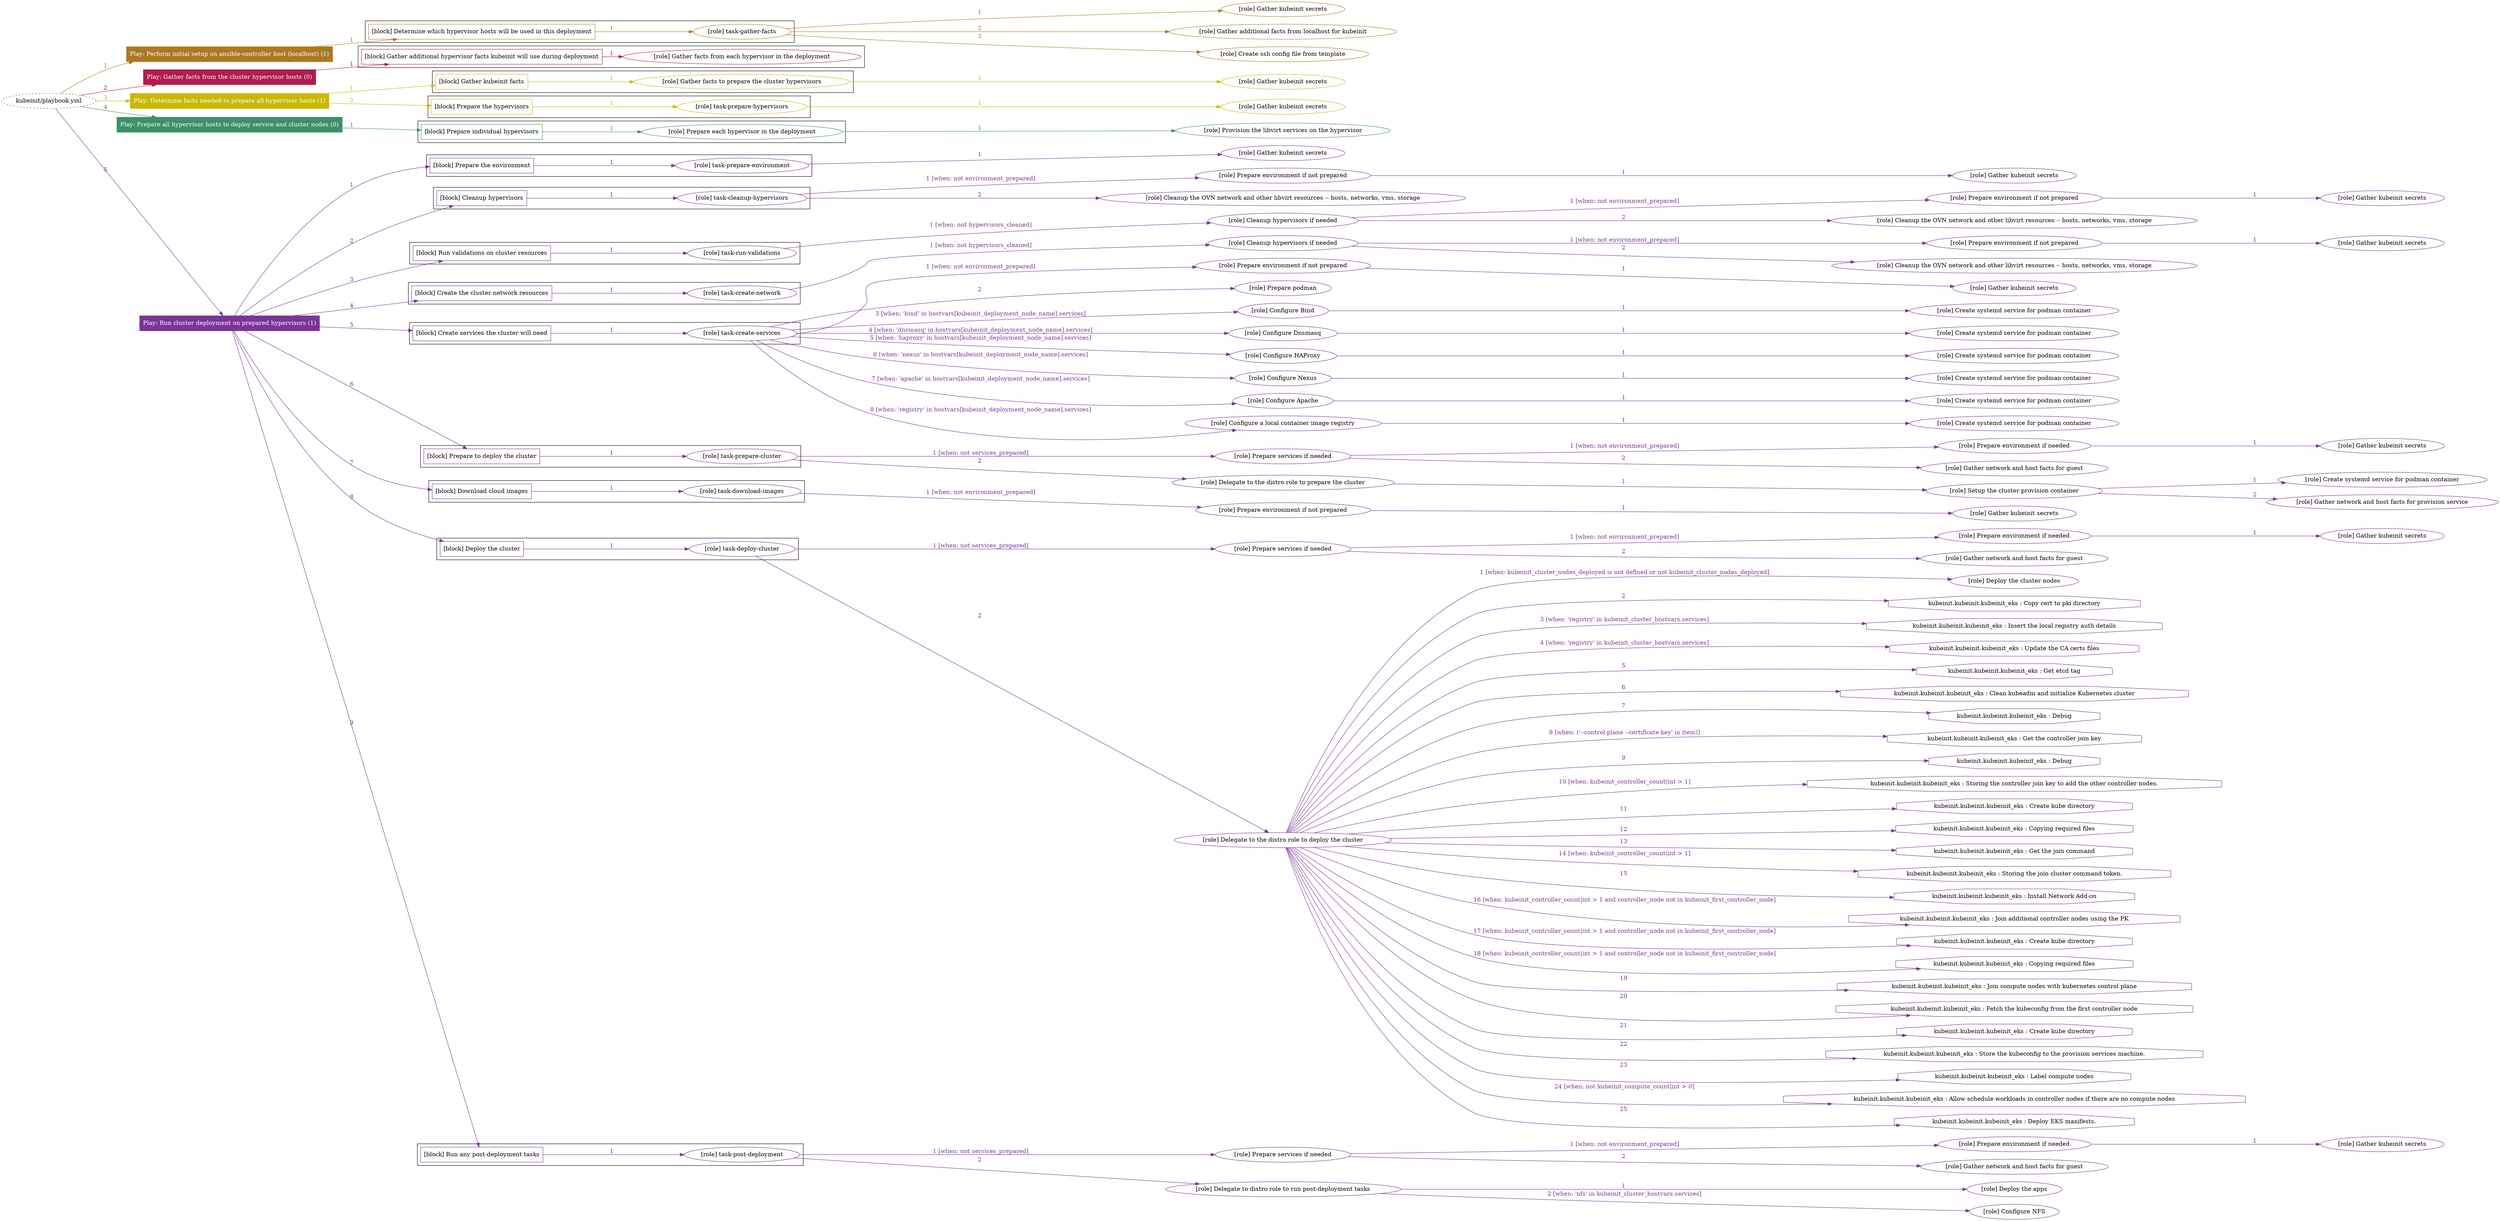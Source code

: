 digraph {
	graph [concentrate=true ordering=in rankdir=LR ratio=fill]
	edge [esep=5 sep=10]
	"kubeinit/playbook.yml" [URL="/home/runner/work/kubeinit/kubeinit/kubeinit/playbook.yml" id=playbook_1a8a2851 style=dotted]
	play_fe8d62de [label="Play: Perform initial setup on ansible-controller host (localhost) (1)" URL="/home/runner/work/kubeinit/kubeinit/kubeinit/playbook.yml" color="#aa7922" fontcolor="#ffffff" id=play_fe8d62de shape=box style=filled tooltip=localhost]
	"kubeinit/playbook.yml" -> play_fe8d62de [label="1 " color="#aa7922" fontcolor="#aa7922" id=edge_23a769c0 labeltooltip="1 " tooltip="1 "]
	subgraph "Gather kubeinit secrets" {
		role_30cdabb9 [label="[role] Gather kubeinit secrets" URL="/home/runner/.ansible/collections/ansible_collections/kubeinit/kubeinit/roles/kubeinit_prepare/tasks/build_hypervisors_group.yml" color="#aa7922" id=role_30cdabb9 tooltip="Gather kubeinit secrets"]
	}
	subgraph "Gather additional facts from localhost for kubeinit" {
		role_3f13ff80 [label="[role] Gather additional facts from localhost for kubeinit" URL="/home/runner/.ansible/collections/ansible_collections/kubeinit/kubeinit/roles/kubeinit_prepare/tasks/build_hypervisors_group.yml" color="#aa7922" id=role_3f13ff80 tooltip="Gather additional facts from localhost for kubeinit"]
	}
	subgraph "Create ssh config file from template" {
		role_cc84edf6 [label="[role] Create ssh config file from template" URL="/home/runner/.ansible/collections/ansible_collections/kubeinit/kubeinit/roles/kubeinit_prepare/tasks/build_hypervisors_group.yml" color="#aa7922" id=role_cc84edf6 tooltip="Create ssh config file from template"]
	}
	subgraph "task-gather-facts" {
		role_37b252c6 [label="[role] task-gather-facts" URL="/home/runner/work/kubeinit/kubeinit/kubeinit/playbook.yml" color="#aa7922" id=role_37b252c6 tooltip="task-gather-facts"]
		role_37b252c6 -> role_30cdabb9 [label="1 " color="#aa7922" fontcolor="#aa7922" id=edge_627e1d7a labeltooltip="1 " tooltip="1 "]
		role_37b252c6 -> role_3f13ff80 [label="2 " color="#aa7922" fontcolor="#aa7922" id=edge_0768d23d labeltooltip="2 " tooltip="2 "]
		role_37b252c6 -> role_cc84edf6 [label="3 " color="#aa7922" fontcolor="#aa7922" id=edge_e5eec1fd labeltooltip="3 " tooltip="3 "]
	}
	subgraph "Play: Perform initial setup on ansible-controller host (localhost) (1)" {
		play_fe8d62de -> block_21991f1e [label=1 color="#aa7922" fontcolor="#aa7922" id=edge_6832de8d labeltooltip=1 tooltip=1]
		subgraph cluster_block_21991f1e {
			block_21991f1e [label="[block] Determine which hypervisor hosts will be used in this deployment" URL="/home/runner/work/kubeinit/kubeinit/kubeinit/playbook.yml" color="#aa7922" id=block_21991f1e labeltooltip="Determine which hypervisor hosts will be used in this deployment" shape=box tooltip="Determine which hypervisor hosts will be used in this deployment"]
			block_21991f1e -> role_37b252c6 [label="1 " color="#aa7922" fontcolor="#aa7922" id=edge_5892e150 labeltooltip="1 " tooltip="1 "]
		}
	}
	play_1b2e7450 [label="Play: Gather facts from the cluster hypervisor hosts (0)" URL="/home/runner/work/kubeinit/kubeinit/kubeinit/playbook.yml" color="#b11b50" fontcolor="#ffffff" id=play_1b2e7450 shape=box style=filled tooltip="Play: Gather facts from the cluster hypervisor hosts (0)"]
	"kubeinit/playbook.yml" -> play_1b2e7450 [label="2 " color="#b11b50" fontcolor="#b11b50" id=edge_71e641ff labeltooltip="2 " tooltip="2 "]
	subgraph "Gather facts from each hypervisor in the deployment" {
		role_56091ed5 [label="[role] Gather facts from each hypervisor in the deployment" URL="/home/runner/work/kubeinit/kubeinit/kubeinit/playbook.yml" color="#b11b50" id=role_56091ed5 tooltip="Gather facts from each hypervisor in the deployment"]
	}
	subgraph "Play: Gather facts from the cluster hypervisor hosts (0)" {
		play_1b2e7450 -> block_94314550 [label=1 color="#b11b50" fontcolor="#b11b50" id=edge_a4bb5679 labeltooltip=1 tooltip=1]
		subgraph cluster_block_94314550 {
			block_94314550 [label="[block] Gather additional hypervisor facts kubeinit will use during deployment" URL="/home/runner/work/kubeinit/kubeinit/kubeinit/playbook.yml" color="#b11b50" id=block_94314550 labeltooltip="Gather additional hypervisor facts kubeinit will use during deployment" shape=box tooltip="Gather additional hypervisor facts kubeinit will use during deployment"]
			block_94314550 -> role_56091ed5 [label="1 " color="#b11b50" fontcolor="#b11b50" id=edge_7a25f650 labeltooltip="1 " tooltip="1 "]
		}
	}
	play_77755df2 [label="Play: Determine facts needed to prepare all hypervisor hosts (1)" URL="/home/runner/work/kubeinit/kubeinit/kubeinit/playbook.yml" color="#c9b803" fontcolor="#ffffff" id=play_77755df2 shape=box style=filled tooltip=localhost]
	"kubeinit/playbook.yml" -> play_77755df2 [label="3 " color="#c9b803" fontcolor="#c9b803" id=edge_9c24d6e3 labeltooltip="3 " tooltip="3 "]
	subgraph "Gather kubeinit secrets" {
		role_dc6f61af [label="[role] Gather kubeinit secrets" URL="/home/runner/.ansible/collections/ansible_collections/kubeinit/kubeinit/roles/kubeinit_prepare/tasks/gather_kubeinit_facts.yml" color="#c9b803" id=role_dc6f61af tooltip="Gather kubeinit secrets"]
	}
	subgraph "Gather facts to prepare the cluster hypervisors" {
		role_a76ed649 [label="[role] Gather facts to prepare the cluster hypervisors" URL="/home/runner/work/kubeinit/kubeinit/kubeinit/playbook.yml" color="#c9b803" id=role_a76ed649 tooltip="Gather facts to prepare the cluster hypervisors"]
		role_a76ed649 -> role_dc6f61af [label="1 " color="#c9b803" fontcolor="#c9b803" id=edge_5e822cd6 labeltooltip="1 " tooltip="1 "]
	}
	subgraph "Gather kubeinit secrets" {
		role_7ad9f9c7 [label="[role] Gather kubeinit secrets" URL="/home/runner/.ansible/collections/ansible_collections/kubeinit/kubeinit/roles/kubeinit_prepare/tasks/gather_kubeinit_facts.yml" color="#c9b803" id=role_7ad9f9c7 tooltip="Gather kubeinit secrets"]
	}
	subgraph "task-prepare-hypervisors" {
		role_388ca096 [label="[role] task-prepare-hypervisors" URL="/home/runner/work/kubeinit/kubeinit/kubeinit/playbook.yml" color="#c9b803" id=role_388ca096 tooltip="task-prepare-hypervisors"]
		role_388ca096 -> role_7ad9f9c7 [label="1 " color="#c9b803" fontcolor="#c9b803" id=edge_8dc54f8a labeltooltip="1 " tooltip="1 "]
	}
	subgraph "Play: Determine facts needed to prepare all hypervisor hosts (1)" {
		play_77755df2 -> block_c2ceccaa [label=1 color="#c9b803" fontcolor="#c9b803" id=edge_facdfe4c labeltooltip=1 tooltip=1]
		subgraph cluster_block_c2ceccaa {
			block_c2ceccaa [label="[block] Gather kubeinit facts" URL="/home/runner/work/kubeinit/kubeinit/kubeinit/playbook.yml" color="#c9b803" id=block_c2ceccaa labeltooltip="Gather kubeinit facts" shape=box tooltip="Gather kubeinit facts"]
			block_c2ceccaa -> role_a76ed649 [label="1 " color="#c9b803" fontcolor="#c9b803" id=edge_11f92ef0 labeltooltip="1 " tooltip="1 "]
		}
		play_77755df2 -> block_1a76862b [label=2 color="#c9b803" fontcolor="#c9b803" id=edge_fca70709 labeltooltip=2 tooltip=2]
		subgraph cluster_block_1a76862b {
			block_1a76862b [label="[block] Prepare the hypervisors" URL="/home/runner/work/kubeinit/kubeinit/kubeinit/playbook.yml" color="#c9b803" id=block_1a76862b labeltooltip="Prepare the hypervisors" shape=box tooltip="Prepare the hypervisors"]
			block_1a76862b -> role_388ca096 [label="1 " color="#c9b803" fontcolor="#c9b803" id=edge_b5d13940 labeltooltip="1 " tooltip="1 "]
		}
	}
	play_69ced773 [label="Play: Prepare all hypervisor hosts to deploy service and cluster nodes (0)" URL="/home/runner/work/kubeinit/kubeinit/kubeinit/playbook.yml" color="#3c9067" fontcolor="#ffffff" id=play_69ced773 shape=box style=filled tooltip="Play: Prepare all hypervisor hosts to deploy service and cluster nodes (0)"]
	"kubeinit/playbook.yml" -> play_69ced773 [label="4 " color="#3c9067" fontcolor="#3c9067" id=edge_d0803cbe labeltooltip="4 " tooltip="4 "]
	subgraph "Provision the libvirt services on the hypervisor" {
		role_0e30ea04 [label="[role] Provision the libvirt services on the hypervisor" URL="/home/runner/.ansible/collections/ansible_collections/kubeinit/kubeinit/roles/kubeinit_prepare/tasks/prepare_hypervisor.yml" color="#3c9067" id=role_0e30ea04 tooltip="Provision the libvirt services on the hypervisor"]
	}
	subgraph "Prepare each hypervisor in the deployment" {
		role_643b20dd [label="[role] Prepare each hypervisor in the deployment" URL="/home/runner/work/kubeinit/kubeinit/kubeinit/playbook.yml" color="#3c9067" id=role_643b20dd tooltip="Prepare each hypervisor in the deployment"]
		role_643b20dd -> role_0e30ea04 [label="1 " color="#3c9067" fontcolor="#3c9067" id=edge_5700acd4 labeltooltip="1 " tooltip="1 "]
	}
	subgraph "Play: Prepare all hypervisor hosts to deploy service and cluster nodes (0)" {
		play_69ced773 -> block_22a3a874 [label=1 color="#3c9067" fontcolor="#3c9067" id=edge_dec5ad4d labeltooltip=1 tooltip=1]
		subgraph cluster_block_22a3a874 {
			block_22a3a874 [label="[block] Prepare individual hypervisors" URL="/home/runner/work/kubeinit/kubeinit/kubeinit/playbook.yml" color="#3c9067" id=block_22a3a874 labeltooltip="Prepare individual hypervisors" shape=box tooltip="Prepare individual hypervisors"]
			block_22a3a874 -> role_643b20dd [label="1 " color="#3c9067" fontcolor="#3c9067" id=edge_1ec5c4b7 labeltooltip="1 " tooltip="1 "]
		}
	}
	play_08fa262e [label="Play: Run cluster deployment on prepared hypervisors (1)" URL="/home/runner/work/kubeinit/kubeinit/kubeinit/playbook.yml" color="#7b3498" fontcolor="#ffffff" id=play_08fa262e shape=box style=filled tooltip=localhost]
	"kubeinit/playbook.yml" -> play_08fa262e [label="5 " color="#7b3498" fontcolor="#7b3498" id=edge_b9a23a12 labeltooltip="5 " tooltip="5 "]
	subgraph "Gather kubeinit secrets" {
		role_fbf45161 [label="[role] Gather kubeinit secrets" URL="/home/runner/.ansible/collections/ansible_collections/kubeinit/kubeinit/roles/kubeinit_prepare/tasks/gather_kubeinit_facts.yml" color="#7b3498" id=role_fbf45161 tooltip="Gather kubeinit secrets"]
	}
	subgraph "task-prepare-environment" {
		role_520de539 [label="[role] task-prepare-environment" URL="/home/runner/work/kubeinit/kubeinit/kubeinit/playbook.yml" color="#7b3498" id=role_520de539 tooltip="task-prepare-environment"]
		role_520de539 -> role_fbf45161 [label="1 " color="#7b3498" fontcolor="#7b3498" id=edge_dbe04456 labeltooltip="1 " tooltip="1 "]
	}
	subgraph "Gather kubeinit secrets" {
		role_7ee82aa1 [label="[role] Gather kubeinit secrets" URL="/home/runner/.ansible/collections/ansible_collections/kubeinit/kubeinit/roles/kubeinit_prepare/tasks/gather_kubeinit_facts.yml" color="#7b3498" id=role_7ee82aa1 tooltip="Gather kubeinit secrets"]
	}
	subgraph "Prepare environment if not prepared" {
		role_c8ae3138 [label="[role] Prepare environment if not prepared" URL="/home/runner/.ansible/collections/ansible_collections/kubeinit/kubeinit/roles/kubeinit_prepare/tasks/cleanup_hypervisors.yml" color="#7b3498" id=role_c8ae3138 tooltip="Prepare environment if not prepared"]
		role_c8ae3138 -> role_7ee82aa1 [label="1 " color="#7b3498" fontcolor="#7b3498" id=edge_6ccfce2a labeltooltip="1 " tooltip="1 "]
	}
	subgraph "Cleanup the OVN network and other libvirt resources -- hosts, networks, vms, storage" {
		role_e1d4653f [label="[role] Cleanup the OVN network and other libvirt resources -- hosts, networks, vms, storage" URL="/home/runner/.ansible/collections/ansible_collections/kubeinit/kubeinit/roles/kubeinit_prepare/tasks/cleanup_hypervisors.yml" color="#7b3498" id=role_e1d4653f tooltip="Cleanup the OVN network and other libvirt resources -- hosts, networks, vms, storage"]
	}
	subgraph "task-cleanup-hypervisors" {
		role_9fee3068 [label="[role] task-cleanup-hypervisors" URL="/home/runner/work/kubeinit/kubeinit/kubeinit/playbook.yml" color="#7b3498" id=role_9fee3068 tooltip="task-cleanup-hypervisors"]
		role_9fee3068 -> role_c8ae3138 [label="1 [when: not environment_prepared]" color="#7b3498" fontcolor="#7b3498" id=edge_cc8dd5b0 labeltooltip="1 [when: not environment_prepared]" tooltip="1 [when: not environment_prepared]"]
		role_9fee3068 -> role_e1d4653f [label="2 " color="#7b3498" fontcolor="#7b3498" id=edge_ff75c5af labeltooltip="2 " tooltip="2 "]
	}
	subgraph "Gather kubeinit secrets" {
		role_ffbe9a4e [label="[role] Gather kubeinit secrets" URL="/home/runner/.ansible/collections/ansible_collections/kubeinit/kubeinit/roles/kubeinit_prepare/tasks/gather_kubeinit_facts.yml" color="#7b3498" id=role_ffbe9a4e tooltip="Gather kubeinit secrets"]
	}
	subgraph "Prepare environment if not prepared" {
		role_936b2efb [label="[role] Prepare environment if not prepared" URL="/home/runner/.ansible/collections/ansible_collections/kubeinit/kubeinit/roles/kubeinit_prepare/tasks/cleanup_hypervisors.yml" color="#7b3498" id=role_936b2efb tooltip="Prepare environment if not prepared"]
		role_936b2efb -> role_ffbe9a4e [label="1 " color="#7b3498" fontcolor="#7b3498" id=edge_748f2d95 labeltooltip="1 " tooltip="1 "]
	}
	subgraph "Cleanup the OVN network and other libvirt resources -- hosts, networks, vms, storage" {
		role_246c181d [label="[role] Cleanup the OVN network and other libvirt resources -- hosts, networks, vms, storage" URL="/home/runner/.ansible/collections/ansible_collections/kubeinit/kubeinit/roles/kubeinit_prepare/tasks/cleanup_hypervisors.yml" color="#7b3498" id=role_246c181d tooltip="Cleanup the OVN network and other libvirt resources -- hosts, networks, vms, storage"]
	}
	subgraph "Cleanup hypervisors if needed" {
		role_ba901ce4 [label="[role] Cleanup hypervisors if needed" URL="/home/runner/.ansible/collections/ansible_collections/kubeinit/kubeinit/roles/kubeinit_validations/tasks/main.yml" color="#7b3498" id=role_ba901ce4 tooltip="Cleanup hypervisors if needed"]
		role_ba901ce4 -> role_936b2efb [label="1 [when: not environment_prepared]" color="#7b3498" fontcolor="#7b3498" id=edge_bf5ce8ee labeltooltip="1 [when: not environment_prepared]" tooltip="1 [when: not environment_prepared]"]
		role_ba901ce4 -> role_246c181d [label="2 " color="#7b3498" fontcolor="#7b3498" id=edge_02fbaa90 labeltooltip="2 " tooltip="2 "]
	}
	subgraph "task-run-validations" {
		role_fd7c17ad [label="[role] task-run-validations" URL="/home/runner/work/kubeinit/kubeinit/kubeinit/playbook.yml" color="#7b3498" id=role_fd7c17ad tooltip="task-run-validations"]
		role_fd7c17ad -> role_ba901ce4 [label="1 [when: not hypervisors_cleaned]" color="#7b3498" fontcolor="#7b3498" id=edge_7dfc23fc labeltooltip="1 [when: not hypervisors_cleaned]" tooltip="1 [when: not hypervisors_cleaned]"]
	}
	subgraph "Gather kubeinit secrets" {
		role_c92fddf8 [label="[role] Gather kubeinit secrets" URL="/home/runner/.ansible/collections/ansible_collections/kubeinit/kubeinit/roles/kubeinit_prepare/tasks/gather_kubeinit_facts.yml" color="#7b3498" id=role_c92fddf8 tooltip="Gather kubeinit secrets"]
	}
	subgraph "Prepare environment if not prepared" {
		role_fa8663da [label="[role] Prepare environment if not prepared" URL="/home/runner/.ansible/collections/ansible_collections/kubeinit/kubeinit/roles/kubeinit_prepare/tasks/cleanup_hypervisors.yml" color="#7b3498" id=role_fa8663da tooltip="Prepare environment if not prepared"]
		role_fa8663da -> role_c92fddf8 [label="1 " color="#7b3498" fontcolor="#7b3498" id=edge_f35f9853 labeltooltip="1 " tooltip="1 "]
	}
	subgraph "Cleanup the OVN network and other libvirt resources -- hosts, networks, vms, storage" {
		role_dfb91f49 [label="[role] Cleanup the OVN network and other libvirt resources -- hosts, networks, vms, storage" URL="/home/runner/.ansible/collections/ansible_collections/kubeinit/kubeinit/roles/kubeinit_prepare/tasks/cleanup_hypervisors.yml" color="#7b3498" id=role_dfb91f49 tooltip="Cleanup the OVN network and other libvirt resources -- hosts, networks, vms, storage"]
	}
	subgraph "Cleanup hypervisors if needed" {
		role_6a065ba1 [label="[role] Cleanup hypervisors if needed" URL="/home/runner/.ansible/collections/ansible_collections/kubeinit/kubeinit/roles/kubeinit_libvirt/tasks/create_network.yml" color="#7b3498" id=role_6a065ba1 tooltip="Cleanup hypervisors if needed"]
		role_6a065ba1 -> role_fa8663da [label="1 [when: not environment_prepared]" color="#7b3498" fontcolor="#7b3498" id=edge_48b82196 labeltooltip="1 [when: not environment_prepared]" tooltip="1 [when: not environment_prepared]"]
		role_6a065ba1 -> role_dfb91f49 [label="2 " color="#7b3498" fontcolor="#7b3498" id=edge_4d7ae048 labeltooltip="2 " tooltip="2 "]
	}
	subgraph "task-create-network" {
		role_d7a7afc4 [label="[role] task-create-network" URL="/home/runner/work/kubeinit/kubeinit/kubeinit/playbook.yml" color="#7b3498" id=role_d7a7afc4 tooltip="task-create-network"]
		role_d7a7afc4 -> role_6a065ba1 [label="1 [when: not hypervisors_cleaned]" color="#7b3498" fontcolor="#7b3498" id=edge_88b3dd0c labeltooltip="1 [when: not hypervisors_cleaned]" tooltip="1 [when: not hypervisors_cleaned]"]
	}
	subgraph "Gather kubeinit secrets" {
		role_d1ab7932 [label="[role] Gather kubeinit secrets" URL="/home/runner/.ansible/collections/ansible_collections/kubeinit/kubeinit/roles/kubeinit_prepare/tasks/gather_kubeinit_facts.yml" color="#7b3498" id=role_d1ab7932 tooltip="Gather kubeinit secrets"]
	}
	subgraph "Prepare environment if not prepared" {
		role_82a73b5a [label="[role] Prepare environment if not prepared" URL="/home/runner/.ansible/collections/ansible_collections/kubeinit/kubeinit/roles/kubeinit_services/tasks/main.yml" color="#7b3498" id=role_82a73b5a tooltip="Prepare environment if not prepared"]
		role_82a73b5a -> role_d1ab7932 [label="1 " color="#7b3498" fontcolor="#7b3498" id=edge_028330a9 labeltooltip="1 " tooltip="1 "]
	}
	subgraph "Prepare podman" {
		role_de242ac4 [label="[role] Prepare podman" URL="/home/runner/.ansible/collections/ansible_collections/kubeinit/kubeinit/roles/kubeinit_services/tasks/00_create_service_pod.yml" color="#7b3498" id=role_de242ac4 tooltip="Prepare podman"]
	}
	subgraph "Create systemd service for podman container" {
		role_635b6457 [label="[role] Create systemd service for podman container" URL="/home/runner/.ansible/collections/ansible_collections/kubeinit/kubeinit/roles/kubeinit_bind/tasks/main.yml" color="#7b3498" id=role_635b6457 tooltip="Create systemd service for podman container"]
	}
	subgraph "Configure Bind" {
		role_ce3b9ea9 [label="[role] Configure Bind" URL="/home/runner/.ansible/collections/ansible_collections/kubeinit/kubeinit/roles/kubeinit_services/tasks/start_services_containers.yml" color="#7b3498" id=role_ce3b9ea9 tooltip="Configure Bind"]
		role_ce3b9ea9 -> role_635b6457 [label="1 " color="#7b3498" fontcolor="#7b3498" id=edge_1695a56c labeltooltip="1 " tooltip="1 "]
	}
	subgraph "Create systemd service for podman container" {
		role_ee2e11b7 [label="[role] Create systemd service for podman container" URL="/home/runner/.ansible/collections/ansible_collections/kubeinit/kubeinit/roles/kubeinit_dnsmasq/tasks/main.yml" color="#7b3498" id=role_ee2e11b7 tooltip="Create systemd service for podman container"]
	}
	subgraph "Configure Dnsmasq" {
		role_18ed0b05 [label="[role] Configure Dnsmasq" URL="/home/runner/.ansible/collections/ansible_collections/kubeinit/kubeinit/roles/kubeinit_services/tasks/start_services_containers.yml" color="#7b3498" id=role_18ed0b05 tooltip="Configure Dnsmasq"]
		role_18ed0b05 -> role_ee2e11b7 [label="1 " color="#7b3498" fontcolor="#7b3498" id=edge_aae00d03 labeltooltip="1 " tooltip="1 "]
	}
	subgraph "Create systemd service for podman container" {
		role_7b64cd11 [label="[role] Create systemd service for podman container" URL="/home/runner/.ansible/collections/ansible_collections/kubeinit/kubeinit/roles/kubeinit_haproxy/tasks/main.yml" color="#7b3498" id=role_7b64cd11 tooltip="Create systemd service for podman container"]
	}
	subgraph "Configure HAProxy" {
		role_4f1e08f2 [label="[role] Configure HAProxy" URL="/home/runner/.ansible/collections/ansible_collections/kubeinit/kubeinit/roles/kubeinit_services/tasks/start_services_containers.yml" color="#7b3498" id=role_4f1e08f2 tooltip="Configure HAProxy"]
		role_4f1e08f2 -> role_7b64cd11 [label="1 " color="#7b3498" fontcolor="#7b3498" id=edge_ad4f1744 labeltooltip="1 " tooltip="1 "]
	}
	subgraph "Create systemd service for podman container" {
		role_dcd6bc36 [label="[role] Create systemd service for podman container" URL="/home/runner/.ansible/collections/ansible_collections/kubeinit/kubeinit/roles/kubeinit_nexus/tasks/main.yml" color="#7b3498" id=role_dcd6bc36 tooltip="Create systemd service for podman container"]
	}
	subgraph "Configure Nexus" {
		role_59ea710e [label="[role] Configure Nexus" URL="/home/runner/.ansible/collections/ansible_collections/kubeinit/kubeinit/roles/kubeinit_services/tasks/start_services_containers.yml" color="#7b3498" id=role_59ea710e tooltip="Configure Nexus"]
		role_59ea710e -> role_dcd6bc36 [label="1 " color="#7b3498" fontcolor="#7b3498" id=edge_43a75f67 labeltooltip="1 " tooltip="1 "]
	}
	subgraph "Create systemd service for podman container" {
		role_12c18d49 [label="[role] Create systemd service for podman container" URL="/home/runner/.ansible/collections/ansible_collections/kubeinit/kubeinit/roles/kubeinit_apache/tasks/main.yml" color="#7b3498" id=role_12c18d49 tooltip="Create systemd service for podman container"]
	}
	subgraph "Configure Apache" {
		role_b34fe4e0 [label="[role] Configure Apache" URL="/home/runner/.ansible/collections/ansible_collections/kubeinit/kubeinit/roles/kubeinit_services/tasks/start_services_containers.yml" color="#7b3498" id=role_b34fe4e0 tooltip="Configure Apache"]
		role_b34fe4e0 -> role_12c18d49 [label="1 " color="#7b3498" fontcolor="#7b3498" id=edge_3ad3bb2f labeltooltip="1 " tooltip="1 "]
	}
	subgraph "Create systemd service for podman container" {
		role_bded1ba2 [label="[role] Create systemd service for podman container" URL="/home/runner/.ansible/collections/ansible_collections/kubeinit/kubeinit/roles/kubeinit_registry/tasks/main.yml" color="#7b3498" id=role_bded1ba2 tooltip="Create systemd service for podman container"]
	}
	subgraph "Configure a local container image registry" {
		role_f1da9fb5 [label="[role] Configure a local container image registry" URL="/home/runner/.ansible/collections/ansible_collections/kubeinit/kubeinit/roles/kubeinit_services/tasks/start_services_containers.yml" color="#7b3498" id=role_f1da9fb5 tooltip="Configure a local container image registry"]
		role_f1da9fb5 -> role_bded1ba2 [label="1 " color="#7b3498" fontcolor="#7b3498" id=edge_e4596662 labeltooltip="1 " tooltip="1 "]
	}
	subgraph "task-create-services" {
		role_633ff90b [label="[role] task-create-services" URL="/home/runner/work/kubeinit/kubeinit/kubeinit/playbook.yml" color="#7b3498" id=role_633ff90b tooltip="task-create-services"]
		role_633ff90b -> role_82a73b5a [label="1 [when: not environment_prepared]" color="#7b3498" fontcolor="#7b3498" id=edge_7b59d245 labeltooltip="1 [when: not environment_prepared]" tooltip="1 [when: not environment_prepared]"]
		role_633ff90b -> role_de242ac4 [label="2 " color="#7b3498" fontcolor="#7b3498" id=edge_42ae9b5e labeltooltip="2 " tooltip="2 "]
		role_633ff90b -> role_ce3b9ea9 [label="3 [when: 'bind' in hostvars[kubeinit_deployment_node_name].services]" color="#7b3498" fontcolor="#7b3498" id=edge_3b4d898e labeltooltip="3 [when: 'bind' in hostvars[kubeinit_deployment_node_name].services]" tooltip="3 [when: 'bind' in hostvars[kubeinit_deployment_node_name].services]"]
		role_633ff90b -> role_18ed0b05 [label="4 [when: 'dnsmasq' in hostvars[kubeinit_deployment_node_name].services]" color="#7b3498" fontcolor="#7b3498" id=edge_1112b777 labeltooltip="4 [when: 'dnsmasq' in hostvars[kubeinit_deployment_node_name].services]" tooltip="4 [when: 'dnsmasq' in hostvars[kubeinit_deployment_node_name].services]"]
		role_633ff90b -> role_4f1e08f2 [label="5 [when: 'haproxy' in hostvars[kubeinit_deployment_node_name].services]" color="#7b3498" fontcolor="#7b3498" id=edge_763a8a12 labeltooltip="5 [when: 'haproxy' in hostvars[kubeinit_deployment_node_name].services]" tooltip="5 [when: 'haproxy' in hostvars[kubeinit_deployment_node_name].services]"]
		role_633ff90b -> role_59ea710e [label="6 [when: 'nexus' in hostvars[kubeinit_deployment_node_name].services]" color="#7b3498" fontcolor="#7b3498" id=edge_20abea50 labeltooltip="6 [when: 'nexus' in hostvars[kubeinit_deployment_node_name].services]" tooltip="6 [when: 'nexus' in hostvars[kubeinit_deployment_node_name].services]"]
		role_633ff90b -> role_b34fe4e0 [label="7 [when: 'apache' in hostvars[kubeinit_deployment_node_name].services]" color="#7b3498" fontcolor="#7b3498" id=edge_04dcac96 labeltooltip="7 [when: 'apache' in hostvars[kubeinit_deployment_node_name].services]" tooltip="7 [when: 'apache' in hostvars[kubeinit_deployment_node_name].services]"]
		role_633ff90b -> role_f1da9fb5 [label="8 [when: 'registry' in hostvars[kubeinit_deployment_node_name].services]" color="#7b3498" fontcolor="#7b3498" id=edge_40f1a169 labeltooltip="8 [when: 'registry' in hostvars[kubeinit_deployment_node_name].services]" tooltip="8 [when: 'registry' in hostvars[kubeinit_deployment_node_name].services]"]
	}
	subgraph "Gather kubeinit secrets" {
		role_e815fe7e [label="[role] Gather kubeinit secrets" URL="/home/runner/.ansible/collections/ansible_collections/kubeinit/kubeinit/roles/kubeinit_prepare/tasks/gather_kubeinit_facts.yml" color="#7b3498" id=role_e815fe7e tooltip="Gather kubeinit secrets"]
	}
	subgraph "Prepare environment if needed" {
		role_bbfeb655 [label="[role] Prepare environment if needed" URL="/home/runner/.ansible/collections/ansible_collections/kubeinit/kubeinit/roles/kubeinit_services/tasks/prepare_services.yml" color="#7b3498" id=role_bbfeb655 tooltip="Prepare environment if needed"]
		role_bbfeb655 -> role_e815fe7e [label="1 " color="#7b3498" fontcolor="#7b3498" id=edge_f4a45bf0 labeltooltip="1 " tooltip="1 "]
	}
	subgraph "Gather network and host facts for guest" {
		role_31ab1605 [label="[role] Gather network and host facts for guest" URL="/home/runner/.ansible/collections/ansible_collections/kubeinit/kubeinit/roles/kubeinit_services/tasks/prepare_services.yml" color="#7b3498" id=role_31ab1605 tooltip="Gather network and host facts for guest"]
	}
	subgraph "Prepare services if needed" {
		role_f478c153 [label="[role] Prepare services if needed" URL="/home/runner/.ansible/collections/ansible_collections/kubeinit/kubeinit/roles/kubeinit_prepare/tasks/prepare_cluster.yml" color="#7b3498" id=role_f478c153 tooltip="Prepare services if needed"]
		role_f478c153 -> role_bbfeb655 [label="1 [when: not environment_prepared]" color="#7b3498" fontcolor="#7b3498" id=edge_30b06caa labeltooltip="1 [when: not environment_prepared]" tooltip="1 [when: not environment_prepared]"]
		role_f478c153 -> role_31ab1605 [label="2 " color="#7b3498" fontcolor="#7b3498" id=edge_eb025a5b labeltooltip="2 " tooltip="2 "]
	}
	subgraph "Create systemd service for podman container" {
		role_3c90d5ad [label="[role] Create systemd service for podman container" URL="/home/runner/.ansible/collections/ansible_collections/kubeinit/kubeinit/roles/kubeinit_services/tasks/create_provision_container.yml" color="#7b3498" id=role_3c90d5ad tooltip="Create systemd service for podman container"]
	}
	subgraph "Gather network and host facts for provision service" {
		role_ecf98a53 [label="[role] Gather network and host facts for provision service" URL="/home/runner/.ansible/collections/ansible_collections/kubeinit/kubeinit/roles/kubeinit_services/tasks/create_provision_container.yml" color="#7b3498" id=role_ecf98a53 tooltip="Gather network and host facts for provision service"]
	}
	subgraph "Setup the cluster provision container" {
		role_2864f144 [label="[role] Setup the cluster provision container" URL="/home/runner/.ansible/collections/ansible_collections/kubeinit/kubeinit/roles/kubeinit_eks/tasks/prepare_cluster.yml" color="#7b3498" id=role_2864f144 tooltip="Setup the cluster provision container"]
		role_2864f144 -> role_3c90d5ad [label="1 " color="#7b3498" fontcolor="#7b3498" id=edge_cf288fe4 labeltooltip="1 " tooltip="1 "]
		role_2864f144 -> role_ecf98a53 [label="2 " color="#7b3498" fontcolor="#7b3498" id=edge_2d3840e3 labeltooltip="2 " tooltip="2 "]
	}
	subgraph "Delegate to the distro role to prepare the cluster" {
		role_512e5aa5 [label="[role] Delegate to the distro role to prepare the cluster" URL="/home/runner/.ansible/collections/ansible_collections/kubeinit/kubeinit/roles/kubeinit_prepare/tasks/prepare_cluster.yml" color="#7b3498" id=role_512e5aa5 tooltip="Delegate to the distro role to prepare the cluster"]
		role_512e5aa5 -> role_2864f144 [label="1 " color="#7b3498" fontcolor="#7b3498" id=edge_33fba93f labeltooltip="1 " tooltip="1 "]
	}
	subgraph "task-prepare-cluster" {
		role_0e55793f [label="[role] task-prepare-cluster" URL="/home/runner/work/kubeinit/kubeinit/kubeinit/playbook.yml" color="#7b3498" id=role_0e55793f tooltip="task-prepare-cluster"]
		role_0e55793f -> role_f478c153 [label="1 [when: not services_prepared]" color="#7b3498" fontcolor="#7b3498" id=edge_5b6c0764 labeltooltip="1 [when: not services_prepared]" tooltip="1 [when: not services_prepared]"]
		role_0e55793f -> role_512e5aa5 [label="2 " color="#7b3498" fontcolor="#7b3498" id=edge_3cd4ac6e labeltooltip="2 " tooltip="2 "]
	}
	subgraph "Gather kubeinit secrets" {
		role_07fc0645 [label="[role] Gather kubeinit secrets" URL="/home/runner/.ansible/collections/ansible_collections/kubeinit/kubeinit/roles/kubeinit_prepare/tasks/gather_kubeinit_facts.yml" color="#7b3498" id=role_07fc0645 tooltip="Gather kubeinit secrets"]
	}
	subgraph "Prepare environment if not prepared" {
		role_007c85d9 [label="[role] Prepare environment if not prepared" URL="/home/runner/.ansible/collections/ansible_collections/kubeinit/kubeinit/roles/kubeinit_libvirt/tasks/download_cloud_images.yml" color="#7b3498" id=role_007c85d9 tooltip="Prepare environment if not prepared"]
		role_007c85d9 -> role_07fc0645 [label="1 " color="#7b3498" fontcolor="#7b3498" id=edge_b4648425 labeltooltip="1 " tooltip="1 "]
	}
	subgraph "task-download-images" {
		role_7f3a2048 [label="[role] task-download-images" URL="/home/runner/work/kubeinit/kubeinit/kubeinit/playbook.yml" color="#7b3498" id=role_7f3a2048 tooltip="task-download-images"]
		role_7f3a2048 -> role_007c85d9 [label="1 [when: not environment_prepared]" color="#7b3498" fontcolor="#7b3498" id=edge_cae4bf94 labeltooltip="1 [when: not environment_prepared]" tooltip="1 [when: not environment_prepared]"]
	}
	subgraph "Gather kubeinit secrets" {
		role_e916223e [label="[role] Gather kubeinit secrets" URL="/home/runner/.ansible/collections/ansible_collections/kubeinit/kubeinit/roles/kubeinit_prepare/tasks/gather_kubeinit_facts.yml" color="#7b3498" id=role_e916223e tooltip="Gather kubeinit secrets"]
	}
	subgraph "Prepare environment if needed" {
		role_7458a81d [label="[role] Prepare environment if needed" URL="/home/runner/.ansible/collections/ansible_collections/kubeinit/kubeinit/roles/kubeinit_services/tasks/prepare_services.yml" color="#7b3498" id=role_7458a81d tooltip="Prepare environment if needed"]
		role_7458a81d -> role_e916223e [label="1 " color="#7b3498" fontcolor="#7b3498" id=edge_20bfd8c5 labeltooltip="1 " tooltip="1 "]
	}
	subgraph "Gather network and host facts for guest" {
		role_501bc7b5 [label="[role] Gather network and host facts for guest" URL="/home/runner/.ansible/collections/ansible_collections/kubeinit/kubeinit/roles/kubeinit_services/tasks/prepare_services.yml" color="#7b3498" id=role_501bc7b5 tooltip="Gather network and host facts for guest"]
	}
	subgraph "Prepare services if needed" {
		role_55381862 [label="[role] Prepare services if needed" URL="/home/runner/.ansible/collections/ansible_collections/kubeinit/kubeinit/roles/kubeinit_prepare/tasks/deploy_cluster.yml" color="#7b3498" id=role_55381862 tooltip="Prepare services if needed"]
		role_55381862 -> role_7458a81d [label="1 [when: not environment_prepared]" color="#7b3498" fontcolor="#7b3498" id=edge_69d3d838 labeltooltip="1 [when: not environment_prepared]" tooltip="1 [when: not environment_prepared]"]
		role_55381862 -> role_501bc7b5 [label="2 " color="#7b3498" fontcolor="#7b3498" id=edge_dc9f39a5 labeltooltip="2 " tooltip="2 "]
	}
	subgraph "Deploy the cluster nodes" {
		role_ea71161c [label="[role] Deploy the cluster nodes" URL="/home/runner/.ansible/collections/ansible_collections/kubeinit/kubeinit/roles/kubeinit_eks/tasks/main.yml" color="#7b3498" id=role_ea71161c tooltip="Deploy the cluster nodes"]
	}
	subgraph "Delegate to the distro role to deploy the cluster" {
		role_b051e406 [label="[role] Delegate to the distro role to deploy the cluster" URL="/home/runner/.ansible/collections/ansible_collections/kubeinit/kubeinit/roles/kubeinit_prepare/tasks/deploy_cluster.yml" color="#7b3498" id=role_b051e406 tooltip="Delegate to the distro role to deploy the cluster"]
		role_b051e406 -> role_ea71161c [label="1 [when: kubeinit_cluster_nodes_deployed is not defined or not kubeinit_cluster_nodes_deployed]" color="#7b3498" fontcolor="#7b3498" id=edge_9ebe3b1f labeltooltip="1 [when: kubeinit_cluster_nodes_deployed is not defined or not kubeinit_cluster_nodes_deployed]" tooltip="1 [when: kubeinit_cluster_nodes_deployed is not defined or not kubeinit_cluster_nodes_deployed]"]
		task_f0f6b02a [label="kubeinit.kubeinit.kubeinit_eks : Copy cert to pki directory" URL="/home/runner/.ansible/collections/ansible_collections/kubeinit/kubeinit/roles/kubeinit_eks/tasks/main.yml" color="#7b3498" id=task_f0f6b02a shape=octagon tooltip="kubeinit.kubeinit.kubeinit_eks : Copy cert to pki directory"]
		role_b051e406 -> task_f0f6b02a [label="2 " color="#7b3498" fontcolor="#7b3498" id=edge_d51968fa labeltooltip="2 " tooltip="2 "]
		task_a710a8e5 [label="kubeinit.kubeinit.kubeinit_eks : Insert the local registry auth details" URL="/home/runner/.ansible/collections/ansible_collections/kubeinit/kubeinit/roles/kubeinit_eks/tasks/main.yml" color="#7b3498" id=task_a710a8e5 shape=octagon tooltip="kubeinit.kubeinit.kubeinit_eks : Insert the local registry auth details"]
		role_b051e406 -> task_a710a8e5 [label="3 [when: 'registry' in kubeinit_cluster_hostvars.services]" color="#7b3498" fontcolor="#7b3498" id=edge_12f78759 labeltooltip="3 [when: 'registry' in kubeinit_cluster_hostvars.services]" tooltip="3 [when: 'registry' in kubeinit_cluster_hostvars.services]"]
		task_f2645d5a [label="kubeinit.kubeinit.kubeinit_eks : Update the CA certs files" URL="/home/runner/.ansible/collections/ansible_collections/kubeinit/kubeinit/roles/kubeinit_eks/tasks/main.yml" color="#7b3498" id=task_f2645d5a shape=octagon tooltip="kubeinit.kubeinit.kubeinit_eks : Update the CA certs files"]
		role_b051e406 -> task_f2645d5a [label="4 [when: 'registry' in kubeinit_cluster_hostvars.services]" color="#7b3498" fontcolor="#7b3498" id=edge_db2e193f labeltooltip="4 [when: 'registry' in kubeinit_cluster_hostvars.services]" tooltip="4 [when: 'registry' in kubeinit_cluster_hostvars.services]"]
		task_2d121dca [label="kubeinit.kubeinit.kubeinit_eks : Get etcd tag" URL="/home/runner/.ansible/collections/ansible_collections/kubeinit/kubeinit/roles/kubeinit_eks/tasks/main.yml" color="#7b3498" id=task_2d121dca shape=octagon tooltip="kubeinit.kubeinit.kubeinit_eks : Get etcd tag"]
		role_b051e406 -> task_2d121dca [label="5 " color="#7b3498" fontcolor="#7b3498" id=edge_cfb85b2e labeltooltip="5 " tooltip="5 "]
		task_07d8108a [label="kubeinit.kubeinit.kubeinit_eks : Clean kubeadm and initialize Kubernetes cluster" URL="/home/runner/.ansible/collections/ansible_collections/kubeinit/kubeinit/roles/kubeinit_eks/tasks/main.yml" color="#7b3498" id=task_07d8108a shape=octagon tooltip="kubeinit.kubeinit.kubeinit_eks : Clean kubeadm and initialize Kubernetes cluster"]
		role_b051e406 -> task_07d8108a [label="6 " color="#7b3498" fontcolor="#7b3498" id=edge_79f7b80d labeltooltip="6 " tooltip="6 "]
		task_722d5d30 [label="kubeinit.kubeinit.kubeinit_eks : Debug" URL="/home/runner/.ansible/collections/ansible_collections/kubeinit/kubeinit/roles/kubeinit_eks/tasks/main.yml" color="#7b3498" id=task_722d5d30 shape=octagon tooltip="kubeinit.kubeinit.kubeinit_eks : Debug"]
		role_b051e406 -> task_722d5d30 [label="7 " color="#7b3498" fontcolor="#7b3498" id=edge_39d50d4e labeltooltip="7 " tooltip="7 "]
		task_82aa7c6e [label="kubeinit.kubeinit.kubeinit_eks : Get the controller join key" URL="/home/runner/.ansible/collections/ansible_collections/kubeinit/kubeinit/roles/kubeinit_eks/tasks/main.yml" color="#7b3498" id=task_82aa7c6e shape=octagon tooltip="kubeinit.kubeinit.kubeinit_eks : Get the controller join key"]
		role_b051e406 -> task_82aa7c6e [label="8 [when: ('--control-plane --certificate-key' in item)]" color="#7b3498" fontcolor="#7b3498" id=edge_cbccb080 labeltooltip="8 [when: ('--control-plane --certificate-key' in item)]" tooltip="8 [when: ('--control-plane --certificate-key' in item)]"]
		task_ef6b0657 [label="kubeinit.kubeinit.kubeinit_eks : Debug" URL="/home/runner/.ansible/collections/ansible_collections/kubeinit/kubeinit/roles/kubeinit_eks/tasks/main.yml" color="#7b3498" id=task_ef6b0657 shape=octagon tooltip="kubeinit.kubeinit.kubeinit_eks : Debug"]
		role_b051e406 -> task_ef6b0657 [label="9 " color="#7b3498" fontcolor="#7b3498" id=edge_d69b61c1 labeltooltip="9 " tooltip="9 "]
		task_2033799a [label="kubeinit.kubeinit.kubeinit_eks : Storing the controller join key to add the other controller nodes." URL="/home/runner/.ansible/collections/ansible_collections/kubeinit/kubeinit/roles/kubeinit_eks/tasks/main.yml" color="#7b3498" id=task_2033799a shape=octagon tooltip="kubeinit.kubeinit.kubeinit_eks : Storing the controller join key to add the other controller nodes."]
		role_b051e406 -> task_2033799a [label="10 [when: kubeinit_controller_count|int > 1]" color="#7b3498" fontcolor="#7b3498" id=edge_6d97b9fc labeltooltip="10 [when: kubeinit_controller_count|int > 1]" tooltip="10 [when: kubeinit_controller_count|int > 1]"]
		task_1b80ade4 [label="kubeinit.kubeinit.kubeinit_eks : Create kube directory" URL="/home/runner/.ansible/collections/ansible_collections/kubeinit/kubeinit/roles/kubeinit_eks/tasks/main.yml" color="#7b3498" id=task_1b80ade4 shape=octagon tooltip="kubeinit.kubeinit.kubeinit_eks : Create kube directory"]
		role_b051e406 -> task_1b80ade4 [label="11 " color="#7b3498" fontcolor="#7b3498" id=edge_fc53a2b1 labeltooltip="11 " tooltip="11 "]
		task_701e8025 [label="kubeinit.kubeinit.kubeinit_eks : Copying required files" URL="/home/runner/.ansible/collections/ansible_collections/kubeinit/kubeinit/roles/kubeinit_eks/tasks/main.yml" color="#7b3498" id=task_701e8025 shape=octagon tooltip="kubeinit.kubeinit.kubeinit_eks : Copying required files"]
		role_b051e406 -> task_701e8025 [label="12 " color="#7b3498" fontcolor="#7b3498" id=edge_d2e34b07 labeltooltip="12 " tooltip="12 "]
		task_5bdfefa7 [label="kubeinit.kubeinit.kubeinit_eks : Get the join command" URL="/home/runner/.ansible/collections/ansible_collections/kubeinit/kubeinit/roles/kubeinit_eks/tasks/main.yml" color="#7b3498" id=task_5bdfefa7 shape=octagon tooltip="kubeinit.kubeinit.kubeinit_eks : Get the join command"]
		role_b051e406 -> task_5bdfefa7 [label="13 " color="#7b3498" fontcolor="#7b3498" id=edge_cc0735ab labeltooltip="13 " tooltip="13 "]
		task_677cb2be [label="kubeinit.kubeinit.kubeinit_eks : Storing the join cluster command token." URL="/home/runner/.ansible/collections/ansible_collections/kubeinit/kubeinit/roles/kubeinit_eks/tasks/main.yml" color="#7b3498" id=task_677cb2be shape=octagon tooltip="kubeinit.kubeinit.kubeinit_eks : Storing the join cluster command token."]
		role_b051e406 -> task_677cb2be [label="14 [when: kubeinit_controller_count|int > 1]" color="#7b3498" fontcolor="#7b3498" id=edge_570e281a labeltooltip="14 [when: kubeinit_controller_count|int > 1]" tooltip="14 [when: kubeinit_controller_count|int > 1]"]
		task_926f9d62 [label="kubeinit.kubeinit.kubeinit_eks : Install Network Add-on" URL="/home/runner/.ansible/collections/ansible_collections/kubeinit/kubeinit/roles/kubeinit_eks/tasks/main.yml" color="#7b3498" id=task_926f9d62 shape=octagon tooltip="kubeinit.kubeinit.kubeinit_eks : Install Network Add-on"]
		role_b051e406 -> task_926f9d62 [label="15 " color="#7b3498" fontcolor="#7b3498" id=edge_9d22df47 labeltooltip="15 " tooltip="15 "]
		task_0750b8a7 [label="kubeinit.kubeinit.kubeinit_eks : Join additional controller nodes using the PK" URL="/home/runner/.ansible/collections/ansible_collections/kubeinit/kubeinit/roles/kubeinit_eks/tasks/main.yml" color="#7b3498" id=task_0750b8a7 shape=octagon tooltip="kubeinit.kubeinit.kubeinit_eks : Join additional controller nodes using the PK"]
		role_b051e406 -> task_0750b8a7 [label="16 [when: kubeinit_controller_count|int > 1 and controller_node not in kubeinit_first_controller_node]" color="#7b3498" fontcolor="#7b3498" id=edge_7c84724b labeltooltip="16 [when: kubeinit_controller_count|int > 1 and controller_node not in kubeinit_first_controller_node]" tooltip="16 [when: kubeinit_controller_count|int > 1 and controller_node not in kubeinit_first_controller_node]"]
		task_53e42ccd [label="kubeinit.kubeinit.kubeinit_eks : Create kube directory" URL="/home/runner/.ansible/collections/ansible_collections/kubeinit/kubeinit/roles/kubeinit_eks/tasks/main.yml" color="#7b3498" id=task_53e42ccd shape=octagon tooltip="kubeinit.kubeinit.kubeinit_eks : Create kube directory"]
		role_b051e406 -> task_53e42ccd [label="17 [when: kubeinit_controller_count|int > 1 and controller_node not in kubeinit_first_controller_node]" color="#7b3498" fontcolor="#7b3498" id=edge_b2713135 labeltooltip="17 [when: kubeinit_controller_count|int > 1 and controller_node not in kubeinit_first_controller_node]" tooltip="17 [when: kubeinit_controller_count|int > 1 and controller_node not in kubeinit_first_controller_node]"]
		task_6932167c [label="kubeinit.kubeinit.kubeinit_eks : Copying required files" URL="/home/runner/.ansible/collections/ansible_collections/kubeinit/kubeinit/roles/kubeinit_eks/tasks/main.yml" color="#7b3498" id=task_6932167c shape=octagon tooltip="kubeinit.kubeinit.kubeinit_eks : Copying required files"]
		role_b051e406 -> task_6932167c [label="18 [when: kubeinit_controller_count|int > 1 and controller_node not in kubeinit_first_controller_node]" color="#7b3498" fontcolor="#7b3498" id=edge_be62de54 labeltooltip="18 [when: kubeinit_controller_count|int > 1 and controller_node not in kubeinit_first_controller_node]" tooltip="18 [when: kubeinit_controller_count|int > 1 and controller_node not in kubeinit_first_controller_node]"]
		task_354b90d6 [label="kubeinit.kubeinit.kubeinit_eks : Join compute nodes with kubernetes control plane" URL="/home/runner/.ansible/collections/ansible_collections/kubeinit/kubeinit/roles/kubeinit_eks/tasks/main.yml" color="#7b3498" id=task_354b90d6 shape=octagon tooltip="kubeinit.kubeinit.kubeinit_eks : Join compute nodes with kubernetes control plane"]
		role_b051e406 -> task_354b90d6 [label="19 " color="#7b3498" fontcolor="#7b3498" id=edge_0ac79c08 labeltooltip="19 " tooltip="19 "]
		task_d6e87600 [label="kubeinit.kubeinit.kubeinit_eks : Fetch the kubeconfig from the first controller node" URL="/home/runner/.ansible/collections/ansible_collections/kubeinit/kubeinit/roles/kubeinit_eks/tasks/main.yml" color="#7b3498" id=task_d6e87600 shape=octagon tooltip="kubeinit.kubeinit.kubeinit_eks : Fetch the kubeconfig from the first controller node"]
		role_b051e406 -> task_d6e87600 [label="20 " color="#7b3498" fontcolor="#7b3498" id=edge_29a18fdb labeltooltip="20 " tooltip="20 "]
		task_35368d60 [label="kubeinit.kubeinit.kubeinit_eks : Create kube directory" URL="/home/runner/.ansible/collections/ansible_collections/kubeinit/kubeinit/roles/kubeinit_eks/tasks/main.yml" color="#7b3498" id=task_35368d60 shape=octagon tooltip="kubeinit.kubeinit.kubeinit_eks : Create kube directory"]
		role_b051e406 -> task_35368d60 [label="21 " color="#7b3498" fontcolor="#7b3498" id=edge_b2784a69 labeltooltip="21 " tooltip="21 "]
		task_9ef234cf [label="kubeinit.kubeinit.kubeinit_eks : Store the kubeconfig to the provision services machine." URL="/home/runner/.ansible/collections/ansible_collections/kubeinit/kubeinit/roles/kubeinit_eks/tasks/main.yml" color="#7b3498" id=task_9ef234cf shape=octagon tooltip="kubeinit.kubeinit.kubeinit_eks : Store the kubeconfig to the provision services machine."]
		role_b051e406 -> task_9ef234cf [label="22 " color="#7b3498" fontcolor="#7b3498" id=edge_68461659 labeltooltip="22 " tooltip="22 "]
		task_a90eb50d [label="kubeinit.kubeinit.kubeinit_eks : Label compute nodes" URL="/home/runner/.ansible/collections/ansible_collections/kubeinit/kubeinit/roles/kubeinit_eks/tasks/main.yml" color="#7b3498" id=task_a90eb50d shape=octagon tooltip="kubeinit.kubeinit.kubeinit_eks : Label compute nodes"]
		role_b051e406 -> task_a90eb50d [label="23 " color="#7b3498" fontcolor="#7b3498" id=edge_d3702ea3 labeltooltip="23 " tooltip="23 "]
		task_480d41c8 [label="kubeinit.kubeinit.kubeinit_eks : Allow schedule workloads in controller nodes if there are no compute nodes" URL="/home/runner/.ansible/collections/ansible_collections/kubeinit/kubeinit/roles/kubeinit_eks/tasks/main.yml" color="#7b3498" id=task_480d41c8 shape=octagon tooltip="kubeinit.kubeinit.kubeinit_eks : Allow schedule workloads in controller nodes if there are no compute nodes"]
		role_b051e406 -> task_480d41c8 [label="24 [when: not kubeinit_compute_count|int > 0]" color="#7b3498" fontcolor="#7b3498" id=edge_435f984b labeltooltip="24 [when: not kubeinit_compute_count|int > 0]" tooltip="24 [when: not kubeinit_compute_count|int > 0]"]
		task_d71ba62f [label="kubeinit.kubeinit.kubeinit_eks : Deploy EKS manifests." URL="/home/runner/.ansible/collections/ansible_collections/kubeinit/kubeinit/roles/kubeinit_eks/tasks/main.yml" color="#7b3498" id=task_d71ba62f shape=octagon tooltip="kubeinit.kubeinit.kubeinit_eks : Deploy EKS manifests."]
		role_b051e406 -> task_d71ba62f [label="25 " color="#7b3498" fontcolor="#7b3498" id=edge_7fe423ea labeltooltip="25 " tooltip="25 "]
	}
	subgraph "task-deploy-cluster" {
		role_ea6ee539 [label="[role] task-deploy-cluster" URL="/home/runner/work/kubeinit/kubeinit/kubeinit/playbook.yml" color="#7b3498" id=role_ea6ee539 tooltip="task-deploy-cluster"]
		role_ea6ee539 -> role_55381862 [label="1 [when: not services_prepared]" color="#7b3498" fontcolor="#7b3498" id=edge_71851d31 labeltooltip="1 [when: not services_prepared]" tooltip="1 [when: not services_prepared]"]
		role_ea6ee539 -> role_b051e406 [label="2 " color="#7b3498" fontcolor="#7b3498" id=edge_971784a2 labeltooltip="2 " tooltip="2 "]
	}
	subgraph "Gather kubeinit secrets" {
		role_c7ee0c06 [label="[role] Gather kubeinit secrets" URL="/home/runner/.ansible/collections/ansible_collections/kubeinit/kubeinit/roles/kubeinit_prepare/tasks/gather_kubeinit_facts.yml" color="#7b3498" id=role_c7ee0c06 tooltip="Gather kubeinit secrets"]
	}
	subgraph "Prepare environment if needed" {
		role_1277f01f [label="[role] Prepare environment if needed" URL="/home/runner/.ansible/collections/ansible_collections/kubeinit/kubeinit/roles/kubeinit_services/tasks/prepare_services.yml" color="#7b3498" id=role_1277f01f tooltip="Prepare environment if needed"]
		role_1277f01f -> role_c7ee0c06 [label="1 " color="#7b3498" fontcolor="#7b3498" id=edge_b2e17a7e labeltooltip="1 " tooltip="1 "]
	}
	subgraph "Gather network and host facts for guest" {
		role_ebd34bec [label="[role] Gather network and host facts for guest" URL="/home/runner/.ansible/collections/ansible_collections/kubeinit/kubeinit/roles/kubeinit_services/tasks/prepare_services.yml" color="#7b3498" id=role_ebd34bec tooltip="Gather network and host facts for guest"]
	}
	subgraph "Prepare services if needed" {
		role_565bc351 [label="[role] Prepare services if needed" URL="/home/runner/.ansible/collections/ansible_collections/kubeinit/kubeinit/roles/kubeinit_prepare/tasks/post_deployment.yml" color="#7b3498" id=role_565bc351 tooltip="Prepare services if needed"]
		role_565bc351 -> role_1277f01f [label="1 [when: not environment_prepared]" color="#7b3498" fontcolor="#7b3498" id=edge_006c21fa labeltooltip="1 [when: not environment_prepared]" tooltip="1 [when: not environment_prepared]"]
		role_565bc351 -> role_ebd34bec [label="2 " color="#7b3498" fontcolor="#7b3498" id=edge_be103e87 labeltooltip="2 " tooltip="2 "]
	}
	subgraph "Deploy the apps" {
		role_90ada3af [label="[role] Deploy the apps" URL="/home/runner/.ansible/collections/ansible_collections/kubeinit/kubeinit/roles/kubeinit_eks/tasks/post_deployment_tasks.yml" color="#7b3498" id=role_90ada3af tooltip="Deploy the apps"]
	}
	subgraph "Configure NFS" {
		role_087b43b7 [label="[role] Configure NFS" URL="/home/runner/.ansible/collections/ansible_collections/kubeinit/kubeinit/roles/kubeinit_eks/tasks/post_deployment_tasks.yml" color="#7b3498" id=role_087b43b7 tooltip="Configure NFS"]
	}
	subgraph "Delegate to distro role to run post-deployment tasks" {
		role_55950b72 [label="[role] Delegate to distro role to run post-deployment tasks" URL="/home/runner/.ansible/collections/ansible_collections/kubeinit/kubeinit/roles/kubeinit_prepare/tasks/post_deployment.yml" color="#7b3498" id=role_55950b72 tooltip="Delegate to distro role to run post-deployment tasks"]
		role_55950b72 -> role_90ada3af [label="1 " color="#7b3498" fontcolor="#7b3498" id=edge_657590ba labeltooltip="1 " tooltip="1 "]
		role_55950b72 -> role_087b43b7 [label="2 [when: 'nfs' in kubeinit_cluster_hostvars.services]" color="#7b3498" fontcolor="#7b3498" id=edge_21a205f5 labeltooltip="2 [when: 'nfs' in kubeinit_cluster_hostvars.services]" tooltip="2 [when: 'nfs' in kubeinit_cluster_hostvars.services]"]
	}
	subgraph "task-post-deployment" {
		role_6c512d1d [label="[role] task-post-deployment" URL="/home/runner/work/kubeinit/kubeinit/kubeinit/playbook.yml" color="#7b3498" id=role_6c512d1d tooltip="task-post-deployment"]
		role_6c512d1d -> role_565bc351 [label="1 [when: not services_prepared]" color="#7b3498" fontcolor="#7b3498" id=edge_1dfe3744 labeltooltip="1 [when: not services_prepared]" tooltip="1 [when: not services_prepared]"]
		role_6c512d1d -> role_55950b72 [label="2 " color="#7b3498" fontcolor="#7b3498" id=edge_04204797 labeltooltip="2 " tooltip="2 "]
	}
	subgraph "Play: Run cluster deployment on prepared hypervisors (1)" {
		play_08fa262e -> block_50f291df [label=1 color="#7b3498" fontcolor="#7b3498" id=edge_0a6c585f labeltooltip=1 tooltip=1]
		subgraph cluster_block_50f291df {
			block_50f291df [label="[block] Prepare the environment" URL="/home/runner/work/kubeinit/kubeinit/kubeinit/playbook.yml" color="#7b3498" id=block_50f291df labeltooltip="Prepare the environment" shape=box tooltip="Prepare the environment"]
			block_50f291df -> role_520de539 [label="1 " color="#7b3498" fontcolor="#7b3498" id=edge_fab47b3f labeltooltip="1 " tooltip="1 "]
		}
		play_08fa262e -> block_c44a3f3f [label=2 color="#7b3498" fontcolor="#7b3498" id=edge_6beef32f labeltooltip=2 tooltip=2]
		subgraph cluster_block_c44a3f3f {
			block_c44a3f3f [label="[block] Cleanup hypervisors" URL="/home/runner/work/kubeinit/kubeinit/kubeinit/playbook.yml" color="#7b3498" id=block_c44a3f3f labeltooltip="Cleanup hypervisors" shape=box tooltip="Cleanup hypervisors"]
			block_c44a3f3f -> role_9fee3068 [label="1 " color="#7b3498" fontcolor="#7b3498" id=edge_1f5ea23a labeltooltip="1 " tooltip="1 "]
		}
		play_08fa262e -> block_9deab196 [label=3 color="#7b3498" fontcolor="#7b3498" id=edge_d376d0e3 labeltooltip=3 tooltip=3]
		subgraph cluster_block_9deab196 {
			block_9deab196 [label="[block] Run validations on cluster resources" URL="/home/runner/work/kubeinit/kubeinit/kubeinit/playbook.yml" color="#7b3498" id=block_9deab196 labeltooltip="Run validations on cluster resources" shape=box tooltip="Run validations on cluster resources"]
			block_9deab196 -> role_fd7c17ad [label="1 " color="#7b3498" fontcolor="#7b3498" id=edge_83243e04 labeltooltip="1 " tooltip="1 "]
		}
		play_08fa262e -> block_fc6c54d6 [label=4 color="#7b3498" fontcolor="#7b3498" id=edge_f0c03edc labeltooltip=4 tooltip=4]
		subgraph cluster_block_fc6c54d6 {
			block_fc6c54d6 [label="[block] Create the cluster network resources" URL="/home/runner/work/kubeinit/kubeinit/kubeinit/playbook.yml" color="#7b3498" id=block_fc6c54d6 labeltooltip="Create the cluster network resources" shape=box tooltip="Create the cluster network resources"]
			block_fc6c54d6 -> role_d7a7afc4 [label="1 " color="#7b3498" fontcolor="#7b3498" id=edge_ee5d8279 labeltooltip="1 " tooltip="1 "]
		}
		play_08fa262e -> block_14920b32 [label=5 color="#7b3498" fontcolor="#7b3498" id=edge_dc5aeee8 labeltooltip=5 tooltip=5]
		subgraph cluster_block_14920b32 {
			block_14920b32 [label="[block] Create services the cluster will need" URL="/home/runner/work/kubeinit/kubeinit/kubeinit/playbook.yml" color="#7b3498" id=block_14920b32 labeltooltip="Create services the cluster will need" shape=box tooltip="Create services the cluster will need"]
			block_14920b32 -> role_633ff90b [label="1 " color="#7b3498" fontcolor="#7b3498" id=edge_9f33007f labeltooltip="1 " tooltip="1 "]
		}
		play_08fa262e -> block_0f6dac6f [label=6 color="#7b3498" fontcolor="#7b3498" id=edge_ce213934 labeltooltip=6 tooltip=6]
		subgraph cluster_block_0f6dac6f {
			block_0f6dac6f [label="[block] Prepare to deploy the cluster" URL="/home/runner/work/kubeinit/kubeinit/kubeinit/playbook.yml" color="#7b3498" id=block_0f6dac6f labeltooltip="Prepare to deploy the cluster" shape=box tooltip="Prepare to deploy the cluster"]
			block_0f6dac6f -> role_0e55793f [label="1 " color="#7b3498" fontcolor="#7b3498" id=edge_cf98c530 labeltooltip="1 " tooltip="1 "]
		}
		play_08fa262e -> block_08397d0c [label=7 color="#7b3498" fontcolor="#7b3498" id=edge_e4c960ed labeltooltip=7 tooltip=7]
		subgraph cluster_block_08397d0c {
			block_08397d0c [label="[block] Download cloud images" URL="/home/runner/work/kubeinit/kubeinit/kubeinit/playbook.yml" color="#7b3498" id=block_08397d0c labeltooltip="Download cloud images" shape=box tooltip="Download cloud images"]
			block_08397d0c -> role_7f3a2048 [label="1 " color="#7b3498" fontcolor="#7b3498" id=edge_a52139b8 labeltooltip="1 " tooltip="1 "]
		}
		play_08fa262e -> block_55308314 [label=8 color="#7b3498" fontcolor="#7b3498" id=edge_a92ff827 labeltooltip=8 tooltip=8]
		subgraph cluster_block_55308314 {
			block_55308314 [label="[block] Deploy the cluster" URL="/home/runner/work/kubeinit/kubeinit/kubeinit/playbook.yml" color="#7b3498" id=block_55308314 labeltooltip="Deploy the cluster" shape=box tooltip="Deploy the cluster"]
			block_55308314 -> role_ea6ee539 [label="1 " color="#7b3498" fontcolor="#7b3498" id=edge_f0f6eb55 labeltooltip="1 " tooltip="1 "]
		}
		play_08fa262e -> block_5c77c55e [label=9 color="#7b3498" fontcolor="#7b3498" id=edge_92cd656a labeltooltip=9 tooltip=9]
		subgraph cluster_block_5c77c55e {
			block_5c77c55e [label="[block] Run any post-deployment tasks" URL="/home/runner/work/kubeinit/kubeinit/kubeinit/playbook.yml" color="#7b3498" id=block_5c77c55e labeltooltip="Run any post-deployment tasks" shape=box tooltip="Run any post-deployment tasks"]
			block_5c77c55e -> role_6c512d1d [label="1 " color="#7b3498" fontcolor="#7b3498" id=edge_154dac7e labeltooltip="1 " tooltip="1 "]
		}
	}
}

